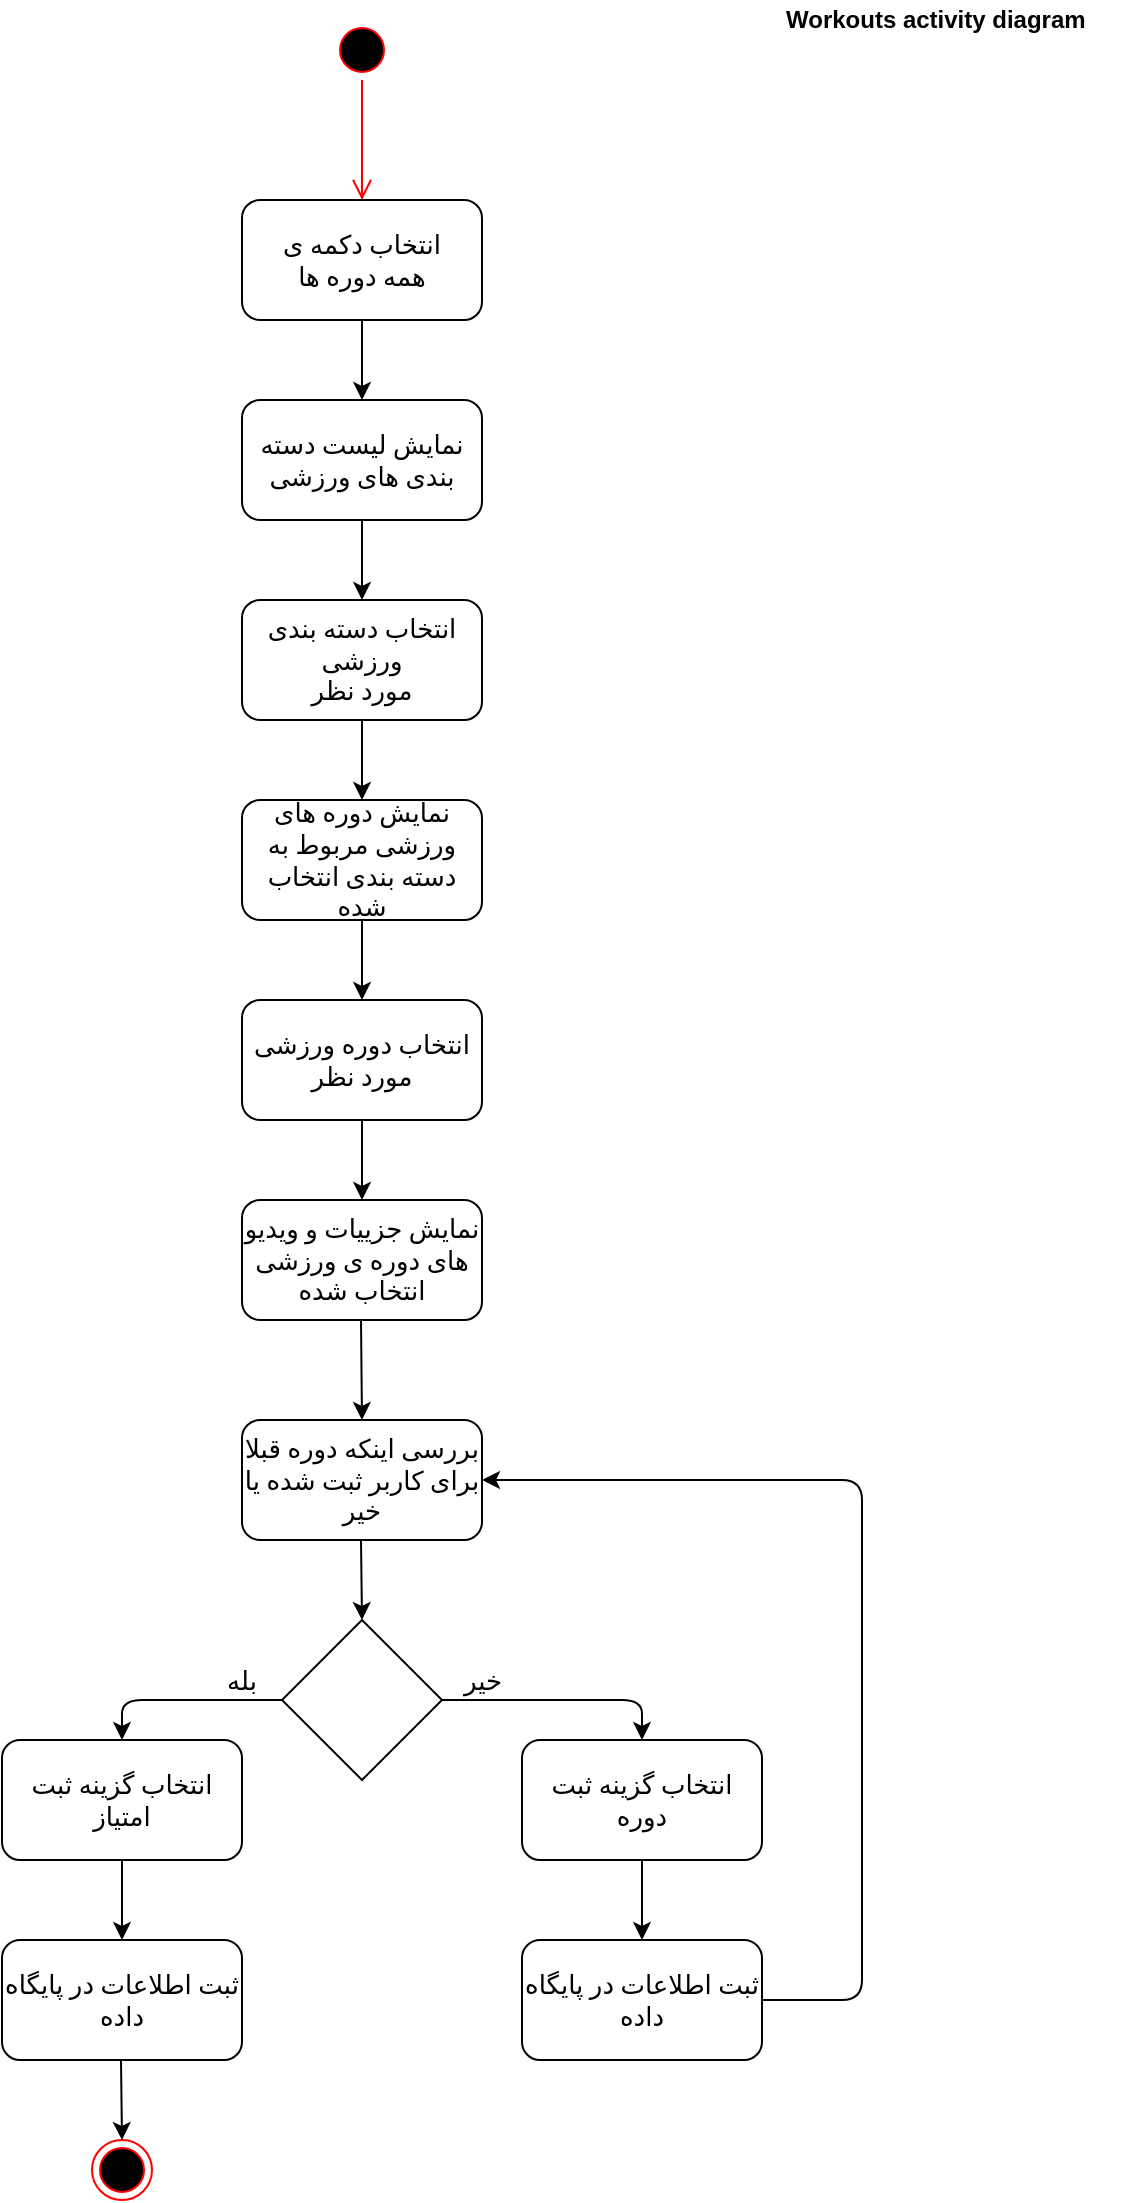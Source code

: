 <mxfile version="14.8.0" type="github">
  <diagram id="jmLqI_bmirR8lDSJ05qI" name="Page-1">
    <mxGraphModel dx="782" dy="436" grid="1" gridSize="10" guides="1" tooltips="1" connect="1" arrows="1" fold="1" page="1" pageScale="1" pageWidth="850" pageHeight="1100" math="0" shadow="0">
      <root>
        <mxCell id="0" />
        <mxCell id="1" parent="0" />
        <mxCell id="ii58U5-KhCmSqPeSkbvI-1" value="" style="edgeStyle=orthogonalEdgeStyle;rounded=0;orthogonalLoop=1;jettySize=auto;html=1;" parent="1" source="ii58U5-KhCmSqPeSkbvI-2" target="ii58U5-KhCmSqPeSkbvI-4" edge="1">
          <mxGeometry relative="1" as="geometry" />
        </mxCell>
        <mxCell id="ii58U5-KhCmSqPeSkbvI-2" value="&lt;div style=&quot;font-size: 13px&quot;&gt;&lt;font face=&quot;B Zar&quot; style=&quot;font-size: 13px&quot;&gt;انتخاب دکمه ی &lt;br&gt;&lt;/font&gt;&lt;/div&gt;&lt;div style=&quot;font-size: 13px&quot;&gt;&lt;font face=&quot;B Zar&quot; style=&quot;font-size: 13px&quot;&gt;همه دوره ها&lt;/font&gt;&lt;br&gt;&lt;/div&gt;" style="rounded=1;whiteSpace=wrap;html=1;" parent="1" vertex="1">
          <mxGeometry x="290" y="140" width="120" height="60" as="geometry" />
        </mxCell>
        <mxCell id="ii58U5-KhCmSqPeSkbvI-3" value="" style="edgeStyle=orthogonalEdgeStyle;rounded=0;orthogonalLoop=1;jettySize=auto;html=1;" parent="1" source="ii58U5-KhCmSqPeSkbvI-4" target="ii58U5-KhCmSqPeSkbvI-6" edge="1">
          <mxGeometry relative="1" as="geometry" />
        </mxCell>
        <mxCell id="ii58U5-KhCmSqPeSkbvI-4" value="&lt;font face=&quot;B Zar&quot; style=&quot;font-size: 13px&quot;&gt;نمایش لیست دسته بندی های ورزشی&lt;/font&gt;" style="rounded=1;whiteSpace=wrap;html=1;" parent="1" vertex="1">
          <mxGeometry x="290" y="240" width="120" height="60" as="geometry" />
        </mxCell>
        <mxCell id="ii58U5-KhCmSqPeSkbvI-5" value="" style="edgeStyle=orthogonalEdgeStyle;rounded=0;orthogonalLoop=1;jettySize=auto;html=1;" parent="1" source="ii58U5-KhCmSqPeSkbvI-6" target="ii58U5-KhCmSqPeSkbvI-8" edge="1">
          <mxGeometry relative="1" as="geometry" />
        </mxCell>
        <mxCell id="ii58U5-KhCmSqPeSkbvI-6" value="&lt;div style=&quot;font-size: 13px&quot;&gt;&lt;font face=&quot;B Zar&quot; style=&quot;font-size: 13px&quot;&gt;انتخاب دسته بندی ورزشی &lt;br&gt;&lt;/font&gt;&lt;/div&gt;&lt;div style=&quot;font-size: 13px&quot;&gt;&lt;font face=&quot;B Zar&quot; style=&quot;font-size: 13px&quot;&gt;مورد نظر&lt;/font&gt;&lt;/div&gt;" style="rounded=1;whiteSpace=wrap;html=1;" parent="1" vertex="1">
          <mxGeometry x="290" y="340" width="120" height="60" as="geometry" />
        </mxCell>
        <mxCell id="ii58U5-KhCmSqPeSkbvI-7" value="" style="edgeStyle=orthogonalEdgeStyle;rounded=0;orthogonalLoop=1;jettySize=auto;html=1;" parent="1" source="ii58U5-KhCmSqPeSkbvI-8" target="ii58U5-KhCmSqPeSkbvI-10" edge="1">
          <mxGeometry relative="1" as="geometry" />
        </mxCell>
        <mxCell id="ii58U5-KhCmSqPeSkbvI-8" value="&lt;font face=&quot;B Zar&quot; style=&quot;font-size: 13px&quot;&gt;نمایش دوره های ورزشی مربوط به دسته بندی انتخاب شده &lt;/font&gt;" style="rounded=1;whiteSpace=wrap;html=1;" parent="1" vertex="1">
          <mxGeometry x="290" y="440" width="120" height="60" as="geometry" />
        </mxCell>
        <mxCell id="ii58U5-KhCmSqPeSkbvI-9" value="" style="edgeStyle=orthogonalEdgeStyle;rounded=0;orthogonalLoop=1;jettySize=auto;html=1;" parent="1" source="ii58U5-KhCmSqPeSkbvI-10" edge="1">
          <mxGeometry relative="1" as="geometry">
            <mxPoint x="350" y="640" as="targetPoint" />
          </mxGeometry>
        </mxCell>
        <mxCell id="ii58U5-KhCmSqPeSkbvI-10" value="&lt;div&gt;&lt;font style=&quot;font-size: 13px&quot; face=&quot;B Zar&quot;&gt;انتخاب دوره ورزشی مورد نظر&lt;/font&gt;&lt;/div&gt;" style="rounded=1;whiteSpace=wrap;html=1;" parent="1" vertex="1">
          <mxGeometry x="290" y="540" width="120" height="60" as="geometry" />
        </mxCell>
        <mxCell id="ii58U5-KhCmSqPeSkbvI-11" value="" style="ellipse;html=1;shape=startState;fillColor=#000000;strokeColor=#ff0000;" parent="1" vertex="1">
          <mxGeometry x="335" y="50" width="30" height="30" as="geometry" />
        </mxCell>
        <mxCell id="ii58U5-KhCmSqPeSkbvI-12" value="" style="edgeStyle=orthogonalEdgeStyle;html=1;verticalAlign=bottom;endArrow=open;endSize=8;strokeColor=#ff0000;" parent="1" source="ii58U5-KhCmSqPeSkbvI-11" edge="1">
          <mxGeometry relative="1" as="geometry">
            <mxPoint x="350" y="140" as="targetPoint" />
          </mxGeometry>
        </mxCell>
        <mxCell id="ii58U5-KhCmSqPeSkbvI-13" value="" style="ellipse;html=1;shape=endState;fillColor=#000000;strokeColor=#ff0000;" parent="1" vertex="1">
          <mxGeometry x="215" y="1110" width="30" height="30" as="geometry" />
        </mxCell>
        <mxCell id="ii58U5-KhCmSqPeSkbvI-14" value="&lt;b&gt;Workouts activity diagram&lt;/b&gt;" style="text;html=1;resizable=0;points=[];autosize=1;align=left;verticalAlign=top;spacingTop=-4;" parent="1" vertex="1">
          <mxGeometry x="560" y="40" width="170" height="20" as="geometry" />
        </mxCell>
        <mxCell id="ii58U5-KhCmSqPeSkbvI-19" value="&lt;font style=&quot;font-size: 13px&quot; face=&quot;B Zar&quot;&gt;ثبت اطلاعات در پایگاه داده&lt;/font&gt;" style="rounded=1;whiteSpace=wrap;html=1;" parent="1" vertex="1">
          <mxGeometry x="170" y="1010" width="120" height="60" as="geometry" />
        </mxCell>
        <mxCell id="ii58U5-KhCmSqPeSkbvI-20" value="" style="endArrow=classic;html=1;" parent="1" edge="1">
          <mxGeometry width="50" height="50" relative="1" as="geometry">
            <mxPoint x="229.5" y="1070" as="sourcePoint" />
            <mxPoint x="230" y="1110" as="targetPoint" />
          </mxGeometry>
        </mxCell>
        <mxCell id="ii58U5-KhCmSqPeSkbvI-21" value="&lt;div&gt;&lt;font face=&quot;B Zar&quot; style=&quot;font-size: 13px&quot;&gt;بررسی اینکه دوره قبلا برای کاربر ثبت شده یا خیر&lt;/font&gt;&lt;/div&gt;" style="rounded=1;whiteSpace=wrap;html=1;" parent="1" vertex="1">
          <mxGeometry x="290" y="750" width="120" height="60" as="geometry" />
        </mxCell>
        <mxCell id="ii58U5-KhCmSqPeSkbvI-22" value="&lt;font face=&quot;B Zar&quot; style=&quot;font-size: 13px&quot;&gt;انتخاب گزینه ثبت امتیاز&lt;/font&gt;" style="rounded=1;whiteSpace=wrap;html=1;" parent="1" vertex="1">
          <mxGeometry x="170" y="910" width="120" height="60" as="geometry" />
        </mxCell>
        <mxCell id="ii58U5-KhCmSqPeSkbvI-23" value="" style="endArrow=classic;html=1;" parent="1" edge="1">
          <mxGeometry width="50" height="50" relative="1" as="geometry">
            <mxPoint x="349.5" y="810" as="sourcePoint" />
            <mxPoint x="350" y="850" as="targetPoint" />
          </mxGeometry>
        </mxCell>
        <mxCell id="5J0kJ3yVOw1Ktjd6XeP4-1" value="&lt;font face=&quot;B Zar&quot; style=&quot;font-size: 13px&quot;&gt;نمایش جزییات و ویدیو های دوره ی ورزشی انتخاب شده&lt;/font&gt;" style="rounded=1;whiteSpace=wrap;html=1;" parent="1" vertex="1">
          <mxGeometry x="290" y="640" width="120" height="60" as="geometry" />
        </mxCell>
        <mxCell id="5J0kJ3yVOw1Ktjd6XeP4-2" value="" style="endArrow=classic;html=1;" parent="1" edge="1">
          <mxGeometry width="50" height="50" relative="1" as="geometry">
            <mxPoint x="349.5" y="700" as="sourcePoint" />
            <mxPoint x="350" y="750" as="targetPoint" />
          </mxGeometry>
        </mxCell>
        <mxCell id="yVS0fO70siVWJ0aGCHTj-1" value="" style="rhombus;whiteSpace=wrap;html=1;" vertex="1" parent="1">
          <mxGeometry x="310" y="850" width="80" height="80" as="geometry" />
        </mxCell>
        <mxCell id="yVS0fO70siVWJ0aGCHTj-6" value="&lt;font face=&quot;B Zar&quot; style=&quot;font-size: 13px&quot;&gt;ثبت اطلاعات در پایگاه داده&lt;/font&gt;" style="rounded=1;whiteSpace=wrap;html=1;" vertex="1" parent="1">
          <mxGeometry x="430" y="1010" width="120" height="60" as="geometry" />
        </mxCell>
        <mxCell id="yVS0fO70siVWJ0aGCHTj-7" value="" style="endArrow=classic;html=1;exitX=1;exitY=0.5;exitDx=0;exitDy=0;entryX=1;entryY=0.5;entryDx=0;entryDy=0;" edge="1" parent="1" source="yVS0fO70siVWJ0aGCHTj-6" target="ii58U5-KhCmSqPeSkbvI-21">
          <mxGeometry width="50" height="50" relative="1" as="geometry">
            <mxPoint x="489.5" y="1070" as="sourcePoint" />
            <mxPoint x="630" y="767.333" as="targetPoint" />
            <Array as="points">
              <mxPoint x="600" y="1040" />
              <mxPoint x="600" y="900" />
              <mxPoint x="600" y="780" />
            </Array>
          </mxGeometry>
        </mxCell>
        <mxCell id="yVS0fO70siVWJ0aGCHTj-8" value="&lt;font face=&quot;B Zar&quot; style=&quot;font-size: 13px&quot;&gt;انتخاب گزینه ثبت دوره&lt;/font&gt;" style="rounded=1;whiteSpace=wrap;html=1;" vertex="1" parent="1">
          <mxGeometry x="430" y="910" width="120" height="60" as="geometry" />
        </mxCell>
        <mxCell id="yVS0fO70siVWJ0aGCHTj-9" value="" style="endArrow=classic;html=1;entryX=0.5;entryY=0;entryDx=0;entryDy=0;exitX=0.5;exitY=1;exitDx=0;exitDy=0;" edge="1" parent="1" source="yVS0fO70siVWJ0aGCHTj-8" target="yVS0fO70siVWJ0aGCHTj-6">
          <mxGeometry width="50" height="50" relative="1" as="geometry">
            <mxPoint x="440" y="1010" as="sourcePoint" />
            <mxPoint x="490" y="960" as="targetPoint" />
          </mxGeometry>
        </mxCell>
        <mxCell id="yVS0fO70siVWJ0aGCHTj-10" value="" style="endArrow=classic;html=1;exitX=1;exitY=0.5;exitDx=0;exitDy=0;entryX=0.5;entryY=0;entryDx=0;entryDy=0;" edge="1" parent="1" source="yVS0fO70siVWJ0aGCHTj-1" target="yVS0fO70siVWJ0aGCHTj-8">
          <mxGeometry width="50" height="50" relative="1" as="geometry">
            <mxPoint x="440" y="1020" as="sourcePoint" />
            <mxPoint x="490" y="970" as="targetPoint" />
            <Array as="points">
              <mxPoint x="490" y="890" />
            </Array>
          </mxGeometry>
        </mxCell>
        <mxCell id="yVS0fO70siVWJ0aGCHTj-11" value="" style="endArrow=classic;html=1;entryX=0.5;entryY=0;entryDx=0;entryDy=0;" edge="1" parent="1" target="ii58U5-KhCmSqPeSkbvI-22">
          <mxGeometry width="50" height="50" relative="1" as="geometry">
            <mxPoint x="310" y="890" as="sourcePoint" />
            <mxPoint x="520" y="970" as="targetPoint" />
            <Array as="points">
              <mxPoint x="230" y="890" />
            </Array>
          </mxGeometry>
        </mxCell>
        <mxCell id="yVS0fO70siVWJ0aGCHTj-12" value="" style="endArrow=classic;html=1;exitX=0.5;exitY=1;exitDx=0;exitDy=0;entryX=0.5;entryY=0;entryDx=0;entryDy=0;" edge="1" parent="1" source="ii58U5-KhCmSqPeSkbvI-22" target="ii58U5-KhCmSqPeSkbvI-19">
          <mxGeometry width="50" height="50" relative="1" as="geometry">
            <mxPoint x="470" y="1020" as="sourcePoint" />
            <mxPoint x="520" y="970" as="targetPoint" />
          </mxGeometry>
        </mxCell>
        <mxCell id="yVS0fO70siVWJ0aGCHTj-13" value="&lt;font face=&quot;B Zar&quot; style=&quot;font-size: 13px&quot;&gt;بله&lt;/font&gt;" style="text;html=1;strokeColor=none;fillColor=none;align=center;verticalAlign=middle;whiteSpace=wrap;rounded=0;" vertex="1" parent="1">
          <mxGeometry x="270" y="870" width="40" height="20" as="geometry" />
        </mxCell>
        <mxCell id="yVS0fO70siVWJ0aGCHTj-14" value="&lt;font face=&quot;B Zar&quot; style=&quot;font-size: 13px&quot;&gt;خیر&lt;/font&gt;" style="text;html=1;align=center;verticalAlign=middle;resizable=0;points=[];autosize=1;strokeColor=none;" vertex="1" parent="1">
          <mxGeometry x="395" y="870" width="30" height="20" as="geometry" />
        </mxCell>
      </root>
    </mxGraphModel>
  </diagram>
</mxfile>
